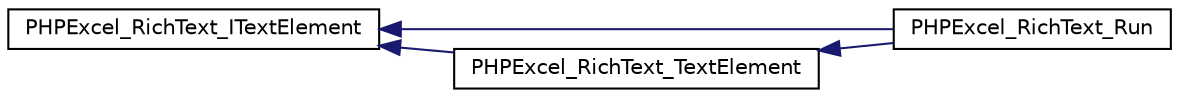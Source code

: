 digraph "Иерархия классов. Графический вид."
{
  edge [fontname="Helvetica",fontsize="10",labelfontname="Helvetica",labelfontsize="10"];
  node [fontname="Helvetica",fontsize="10",shape=record];
  rankdir="LR";
  Node0 [label="PHPExcel_RichText_ITextElement",height=0.2,width=0.4,color="black", fillcolor="white", style="filled",URL="$interface_p_h_p_excel___rich_text___i_text_element.html"];
  Node0 -> Node3 [dir="back",color="midnightblue",fontsize="10",style="solid",fontname="Helvetica"];
  Node3 [label="PHPExcel_RichText_Run",height=0.2,width=0.4,color="black", fillcolor="white", style="filled",URL="$class_p_h_p_excel___rich_text___run.html"];
  Node0 -> Node2 [dir="back",color="midnightblue",fontsize="10",style="solid",fontname="Helvetica"];
  Node2 [label="PHPExcel_RichText_TextElement",height=0.2,width=0.4,color="black", fillcolor="white", style="filled",URL="$class_p_h_p_excel___rich_text___text_element.html"];
  Node2 -> Node3 [dir="back",color="midnightblue",fontsize="10",style="solid",fontname="Helvetica"];
}
